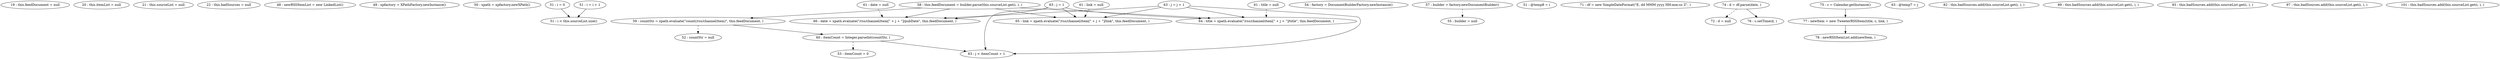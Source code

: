 digraph G {
"19 : this.feedDocument = null"
"20 : this.itemList = null"
"21 : this.sourceList = null"
"22 : this.badSources = null"
"48 : newRSSItemList = new LinkedList()"
"49 : xpfactory = XPathFactory.newInstance()"
"50 : xpath = xpfactory.newXPath()"
"51 : i = 0"
"51 : i = 0" -> "51 : i < this.sourceList.size()"
"51 : i < this.sourceList.size()"
"52 : countStr = null"
"53 : itemCount = 0"
"54 : factory = DocumentBuilderFactory.newInstance()"
"55 : builder = null"
"57 : builder = factory.newDocumentBuilder()"
"57 : builder = factory.newDocumentBuilder()" -> "55 : builder = null" [style=dashed]
"58 : this.feedDocument = builder.parse(this.sourceList.get(i, ), )"
"58 : this.feedDocument = builder.parse(this.sourceList.get(i, ), )" -> "66 : date = xpath.evaluate(\"/rss/channel/item[\" + j + \"]/pubDate\", this.feedDocument, )"
"58 : this.feedDocument = builder.parse(this.sourceList.get(i, ), )" -> "65 : link = xpath.evaluate(\"/rss/channel/item[\" + j + \"]/link\", this.feedDocument, )"
"58 : this.feedDocument = builder.parse(this.sourceList.get(i, ), )" -> "59 : countStr = xpath.evaluate(\"count(/rss/channel/item)\", this.feedDocument, )"
"58 : this.feedDocument = builder.parse(this.sourceList.get(i, ), )" -> "64 : title = xpath.evaluate(\"/rss/channel/item[\" + j + \"]/title\", this.feedDocument, )"
"59 : countStr = xpath.evaluate(\"count(/rss/channel/item)\", this.feedDocument, )"
"59 : countStr = xpath.evaluate(\"count(/rss/channel/item)\", this.feedDocument, )" -> "60 : itemCount = Integer.parseInt(countStr, )"
"59 : countStr = xpath.evaluate(\"count(/rss/channel/item)\", this.feedDocument, )" -> "52 : countStr = null" [style=dashed]
"60 : itemCount = Integer.parseInt(countStr, )"
"60 : itemCount = Integer.parseInt(countStr, )" -> "63 : j < itemCount + 1"
"60 : itemCount = Integer.parseInt(countStr, )" -> "53 : itemCount = 0" [style=dashed]
"61 : title = null"
"61 : title = null" -> "64 : title = xpath.evaluate(\"/rss/channel/item[\" + j + \"]/title\", this.feedDocument, )" [style=dashed]
"61 : link = null"
"61 : link = null" -> "65 : link = xpath.evaluate(\"/rss/channel/item[\" + j + \"]/link\", this.feedDocument, )" [style=dashed]
"61 : date = null"
"61 : date = null" -> "66 : date = xpath.evaluate(\"/rss/channel/item[\" + j + \"]/pubDate\", this.feedDocument, )" [style=dashed]
"51 : @temp8 = i"
"51 : i = i + 1"
"51 : i = i + 1" -> "51 : i < this.sourceList.size()"
"63 : j = 1"
"63 : j = 1" -> "66 : date = xpath.evaluate(\"/rss/channel/item[\" + j + \"]/pubDate\", this.feedDocument, )"
"63 : j = 1" -> "63 : j < itemCount + 1"
"63 : j = 1" -> "65 : link = xpath.evaluate(\"/rss/channel/item[\" + j + \"]/link\", this.feedDocument, )"
"63 : j = 1" -> "64 : title = xpath.evaluate(\"/rss/channel/item[\" + j + \"]/title\", this.feedDocument, )"
"63 : j < itemCount + 1"
"64 : title = xpath.evaluate(\"/rss/channel/item[\" + j + \"]/title\", this.feedDocument, )"
"65 : link = xpath.evaluate(\"/rss/channel/item[\" + j + \"]/link\", this.feedDocument, )"
"66 : date = xpath.evaluate(\"/rss/channel/item[\" + j + \"]/pubDate\", this.feedDocument, )"
"71 : df = new SimpleDateFormat(\"E, dd MMM yyyy HH:mm:ss Z\", )"
"72 : d = null"
"74 : d = df.parse(date, )"
"74 : d = df.parse(date, )" -> "76 : c.setTime(d, )"
"74 : d = df.parse(date, )" -> "72 : d = null" [style=dashed]
"75 : c = Calendar.getInstance()"
"75 : c = Calendar.getInstance()" -> "77 : newItem = new TweeterRSSItem(title, c, link, )"
"76 : c.setTime(d, )"
"77 : newItem = new TweeterRSSItem(title, c, link, )"
"77 : newItem = new TweeterRSSItem(title, c, link, )" -> "78 : newRSSItemList.add(newItem, )"
"78 : newRSSItemList.add(newItem, )"
"63 : @temp7 = j"
"63 : j = j + 1"
"63 : j = j + 1" -> "66 : date = xpath.evaluate(\"/rss/channel/item[\" + j + \"]/pubDate\", this.feedDocument, )"
"63 : j = j + 1" -> "63 : j < itemCount + 1"
"63 : j = j + 1" -> "65 : link = xpath.evaluate(\"/rss/channel/item[\" + j + \"]/link\", this.feedDocument, )"
"63 : j = j + 1" -> "64 : title = xpath.evaluate(\"/rss/channel/item[\" + j + \"]/title\", this.feedDocument, )"
"82 : this.badSources.add(this.sourceList.get(i, ), )"
"89 : this.badSources.add(this.sourceList.get(i, ), )"
"93 : this.badSources.add(this.sourceList.get(i, ), )"
"97 : this.badSources.add(this.sourceList.get(i, ), )"
"101 : this.badSources.add(this.sourceList.get(i, ), )"
}